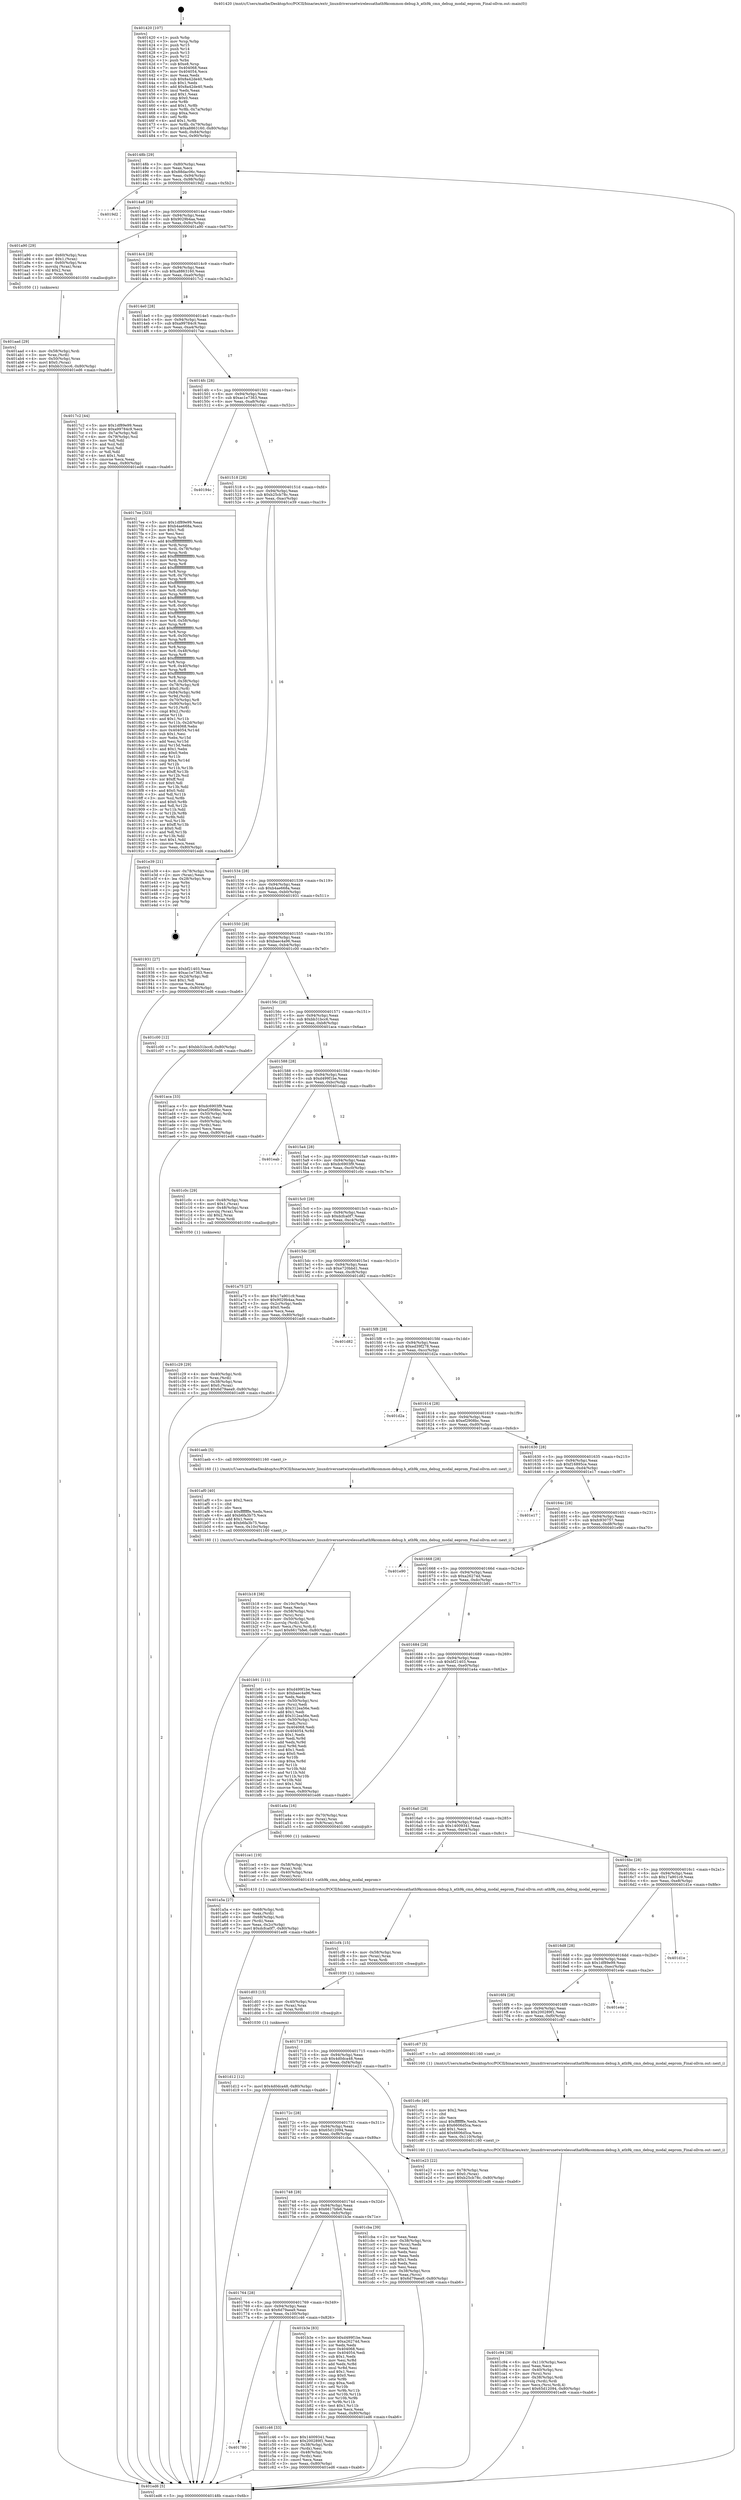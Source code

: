 digraph "0x401420" {
  label = "0x401420 (/mnt/c/Users/mathe/Desktop/tcc/POCII/binaries/extr_linuxdriversnetwirelessathath9kcommon-debug.h_ath9k_cmn_debug_modal_eeprom_Final-ollvm.out::main(0))"
  labelloc = "t"
  node[shape=record]

  Entry [label="",width=0.3,height=0.3,shape=circle,fillcolor=black,style=filled]
  "0x40148b" [label="{
     0x40148b [29]\l
     | [instrs]\l
     &nbsp;&nbsp;0x40148b \<+3\>: mov -0x80(%rbp),%eax\l
     &nbsp;&nbsp;0x40148e \<+2\>: mov %eax,%ecx\l
     &nbsp;&nbsp;0x401490 \<+6\>: sub $0x88dac06c,%ecx\l
     &nbsp;&nbsp;0x401496 \<+6\>: mov %eax,-0x94(%rbp)\l
     &nbsp;&nbsp;0x40149c \<+6\>: mov %ecx,-0x98(%rbp)\l
     &nbsp;&nbsp;0x4014a2 \<+6\>: je 00000000004019d2 \<main+0x5b2\>\l
  }"]
  "0x4019d2" [label="{
     0x4019d2\l
  }", style=dashed]
  "0x4014a8" [label="{
     0x4014a8 [28]\l
     | [instrs]\l
     &nbsp;&nbsp;0x4014a8 \<+5\>: jmp 00000000004014ad \<main+0x8d\>\l
     &nbsp;&nbsp;0x4014ad \<+6\>: mov -0x94(%rbp),%eax\l
     &nbsp;&nbsp;0x4014b3 \<+5\>: sub $0x9029b4aa,%eax\l
     &nbsp;&nbsp;0x4014b8 \<+6\>: mov %eax,-0x9c(%rbp)\l
     &nbsp;&nbsp;0x4014be \<+6\>: je 0000000000401a90 \<main+0x670\>\l
  }"]
  Exit [label="",width=0.3,height=0.3,shape=circle,fillcolor=black,style=filled,peripheries=2]
  "0x401a90" [label="{
     0x401a90 [29]\l
     | [instrs]\l
     &nbsp;&nbsp;0x401a90 \<+4\>: mov -0x60(%rbp),%rax\l
     &nbsp;&nbsp;0x401a94 \<+6\>: movl $0x1,(%rax)\l
     &nbsp;&nbsp;0x401a9a \<+4\>: mov -0x60(%rbp),%rax\l
     &nbsp;&nbsp;0x401a9e \<+3\>: movslq (%rax),%rax\l
     &nbsp;&nbsp;0x401aa1 \<+4\>: shl $0x2,%rax\l
     &nbsp;&nbsp;0x401aa5 \<+3\>: mov %rax,%rdi\l
     &nbsp;&nbsp;0x401aa8 \<+5\>: call 0000000000401050 \<malloc@plt\>\l
     | [calls]\l
     &nbsp;&nbsp;0x401050 \{1\} (unknown)\l
  }"]
  "0x4014c4" [label="{
     0x4014c4 [28]\l
     | [instrs]\l
     &nbsp;&nbsp;0x4014c4 \<+5\>: jmp 00000000004014c9 \<main+0xa9\>\l
     &nbsp;&nbsp;0x4014c9 \<+6\>: mov -0x94(%rbp),%eax\l
     &nbsp;&nbsp;0x4014cf \<+5\>: sub $0xa8863160,%eax\l
     &nbsp;&nbsp;0x4014d4 \<+6\>: mov %eax,-0xa0(%rbp)\l
     &nbsp;&nbsp;0x4014da \<+6\>: je 00000000004017c2 \<main+0x3a2\>\l
  }"]
  "0x401d12" [label="{
     0x401d12 [12]\l
     | [instrs]\l
     &nbsp;&nbsp;0x401d12 \<+7\>: movl $0x4d0dca48,-0x80(%rbp)\l
     &nbsp;&nbsp;0x401d19 \<+5\>: jmp 0000000000401ed6 \<main+0xab6\>\l
  }"]
  "0x4017c2" [label="{
     0x4017c2 [44]\l
     | [instrs]\l
     &nbsp;&nbsp;0x4017c2 \<+5\>: mov $0x1df89e99,%eax\l
     &nbsp;&nbsp;0x4017c7 \<+5\>: mov $0xa99784c9,%ecx\l
     &nbsp;&nbsp;0x4017cc \<+3\>: mov -0x7a(%rbp),%dl\l
     &nbsp;&nbsp;0x4017cf \<+4\>: mov -0x79(%rbp),%sil\l
     &nbsp;&nbsp;0x4017d3 \<+3\>: mov %dl,%dil\l
     &nbsp;&nbsp;0x4017d6 \<+3\>: and %sil,%dil\l
     &nbsp;&nbsp;0x4017d9 \<+3\>: xor %sil,%dl\l
     &nbsp;&nbsp;0x4017dc \<+3\>: or %dl,%dil\l
     &nbsp;&nbsp;0x4017df \<+4\>: test $0x1,%dil\l
     &nbsp;&nbsp;0x4017e3 \<+3\>: cmovne %ecx,%eax\l
     &nbsp;&nbsp;0x4017e6 \<+3\>: mov %eax,-0x80(%rbp)\l
     &nbsp;&nbsp;0x4017e9 \<+5\>: jmp 0000000000401ed6 \<main+0xab6\>\l
  }"]
  "0x4014e0" [label="{
     0x4014e0 [28]\l
     | [instrs]\l
     &nbsp;&nbsp;0x4014e0 \<+5\>: jmp 00000000004014e5 \<main+0xc5\>\l
     &nbsp;&nbsp;0x4014e5 \<+6\>: mov -0x94(%rbp),%eax\l
     &nbsp;&nbsp;0x4014eb \<+5\>: sub $0xa99784c9,%eax\l
     &nbsp;&nbsp;0x4014f0 \<+6\>: mov %eax,-0xa4(%rbp)\l
     &nbsp;&nbsp;0x4014f6 \<+6\>: je 00000000004017ee \<main+0x3ce\>\l
  }"]
  "0x401ed6" [label="{
     0x401ed6 [5]\l
     | [instrs]\l
     &nbsp;&nbsp;0x401ed6 \<+5\>: jmp 000000000040148b \<main+0x6b\>\l
  }"]
  "0x401420" [label="{
     0x401420 [107]\l
     | [instrs]\l
     &nbsp;&nbsp;0x401420 \<+1\>: push %rbp\l
     &nbsp;&nbsp;0x401421 \<+3\>: mov %rsp,%rbp\l
     &nbsp;&nbsp;0x401424 \<+2\>: push %r15\l
     &nbsp;&nbsp;0x401426 \<+2\>: push %r14\l
     &nbsp;&nbsp;0x401428 \<+2\>: push %r13\l
     &nbsp;&nbsp;0x40142a \<+2\>: push %r12\l
     &nbsp;&nbsp;0x40142c \<+1\>: push %rbx\l
     &nbsp;&nbsp;0x40142d \<+7\>: sub $0xe8,%rsp\l
     &nbsp;&nbsp;0x401434 \<+7\>: mov 0x404068,%eax\l
     &nbsp;&nbsp;0x40143b \<+7\>: mov 0x404054,%ecx\l
     &nbsp;&nbsp;0x401442 \<+2\>: mov %eax,%edx\l
     &nbsp;&nbsp;0x401444 \<+6\>: sub $0x8a42de40,%edx\l
     &nbsp;&nbsp;0x40144a \<+3\>: sub $0x1,%edx\l
     &nbsp;&nbsp;0x40144d \<+6\>: add $0x8a42de40,%edx\l
     &nbsp;&nbsp;0x401453 \<+3\>: imul %edx,%eax\l
     &nbsp;&nbsp;0x401456 \<+3\>: and $0x1,%eax\l
     &nbsp;&nbsp;0x401459 \<+3\>: cmp $0x0,%eax\l
     &nbsp;&nbsp;0x40145c \<+4\>: sete %r8b\l
     &nbsp;&nbsp;0x401460 \<+4\>: and $0x1,%r8b\l
     &nbsp;&nbsp;0x401464 \<+4\>: mov %r8b,-0x7a(%rbp)\l
     &nbsp;&nbsp;0x401468 \<+3\>: cmp $0xa,%ecx\l
     &nbsp;&nbsp;0x40146b \<+4\>: setl %r8b\l
     &nbsp;&nbsp;0x40146f \<+4\>: and $0x1,%r8b\l
     &nbsp;&nbsp;0x401473 \<+4\>: mov %r8b,-0x79(%rbp)\l
     &nbsp;&nbsp;0x401477 \<+7\>: movl $0xa8863160,-0x80(%rbp)\l
     &nbsp;&nbsp;0x40147e \<+6\>: mov %edi,-0x84(%rbp)\l
     &nbsp;&nbsp;0x401484 \<+7\>: mov %rsi,-0x90(%rbp)\l
  }"]
  "0x401d03" [label="{
     0x401d03 [15]\l
     | [instrs]\l
     &nbsp;&nbsp;0x401d03 \<+4\>: mov -0x40(%rbp),%rax\l
     &nbsp;&nbsp;0x401d07 \<+3\>: mov (%rax),%rax\l
     &nbsp;&nbsp;0x401d0a \<+3\>: mov %rax,%rdi\l
     &nbsp;&nbsp;0x401d0d \<+5\>: call 0000000000401030 \<free@plt\>\l
     | [calls]\l
     &nbsp;&nbsp;0x401030 \{1\} (unknown)\l
  }"]
  "0x4017ee" [label="{
     0x4017ee [323]\l
     | [instrs]\l
     &nbsp;&nbsp;0x4017ee \<+5\>: mov $0x1df89e99,%eax\l
     &nbsp;&nbsp;0x4017f3 \<+5\>: mov $0xb4ae668a,%ecx\l
     &nbsp;&nbsp;0x4017f8 \<+2\>: mov $0x1,%dl\l
     &nbsp;&nbsp;0x4017fa \<+2\>: xor %esi,%esi\l
     &nbsp;&nbsp;0x4017fc \<+3\>: mov %rsp,%rdi\l
     &nbsp;&nbsp;0x4017ff \<+4\>: add $0xfffffffffffffff0,%rdi\l
     &nbsp;&nbsp;0x401803 \<+3\>: mov %rdi,%rsp\l
     &nbsp;&nbsp;0x401806 \<+4\>: mov %rdi,-0x78(%rbp)\l
     &nbsp;&nbsp;0x40180a \<+3\>: mov %rsp,%rdi\l
     &nbsp;&nbsp;0x40180d \<+4\>: add $0xfffffffffffffff0,%rdi\l
     &nbsp;&nbsp;0x401811 \<+3\>: mov %rdi,%rsp\l
     &nbsp;&nbsp;0x401814 \<+3\>: mov %rsp,%r8\l
     &nbsp;&nbsp;0x401817 \<+4\>: add $0xfffffffffffffff0,%r8\l
     &nbsp;&nbsp;0x40181b \<+3\>: mov %r8,%rsp\l
     &nbsp;&nbsp;0x40181e \<+4\>: mov %r8,-0x70(%rbp)\l
     &nbsp;&nbsp;0x401822 \<+3\>: mov %rsp,%r8\l
     &nbsp;&nbsp;0x401825 \<+4\>: add $0xfffffffffffffff0,%r8\l
     &nbsp;&nbsp;0x401829 \<+3\>: mov %r8,%rsp\l
     &nbsp;&nbsp;0x40182c \<+4\>: mov %r8,-0x68(%rbp)\l
     &nbsp;&nbsp;0x401830 \<+3\>: mov %rsp,%r8\l
     &nbsp;&nbsp;0x401833 \<+4\>: add $0xfffffffffffffff0,%r8\l
     &nbsp;&nbsp;0x401837 \<+3\>: mov %r8,%rsp\l
     &nbsp;&nbsp;0x40183a \<+4\>: mov %r8,-0x60(%rbp)\l
     &nbsp;&nbsp;0x40183e \<+3\>: mov %rsp,%r8\l
     &nbsp;&nbsp;0x401841 \<+4\>: add $0xfffffffffffffff0,%r8\l
     &nbsp;&nbsp;0x401845 \<+3\>: mov %r8,%rsp\l
     &nbsp;&nbsp;0x401848 \<+4\>: mov %r8,-0x58(%rbp)\l
     &nbsp;&nbsp;0x40184c \<+3\>: mov %rsp,%r8\l
     &nbsp;&nbsp;0x40184f \<+4\>: add $0xfffffffffffffff0,%r8\l
     &nbsp;&nbsp;0x401853 \<+3\>: mov %r8,%rsp\l
     &nbsp;&nbsp;0x401856 \<+4\>: mov %r8,-0x50(%rbp)\l
     &nbsp;&nbsp;0x40185a \<+3\>: mov %rsp,%r8\l
     &nbsp;&nbsp;0x40185d \<+4\>: add $0xfffffffffffffff0,%r8\l
     &nbsp;&nbsp;0x401861 \<+3\>: mov %r8,%rsp\l
     &nbsp;&nbsp;0x401864 \<+4\>: mov %r8,-0x48(%rbp)\l
     &nbsp;&nbsp;0x401868 \<+3\>: mov %rsp,%r8\l
     &nbsp;&nbsp;0x40186b \<+4\>: add $0xfffffffffffffff0,%r8\l
     &nbsp;&nbsp;0x40186f \<+3\>: mov %r8,%rsp\l
     &nbsp;&nbsp;0x401872 \<+4\>: mov %r8,-0x40(%rbp)\l
     &nbsp;&nbsp;0x401876 \<+3\>: mov %rsp,%r8\l
     &nbsp;&nbsp;0x401879 \<+4\>: add $0xfffffffffffffff0,%r8\l
     &nbsp;&nbsp;0x40187d \<+3\>: mov %r8,%rsp\l
     &nbsp;&nbsp;0x401880 \<+4\>: mov %r8,-0x38(%rbp)\l
     &nbsp;&nbsp;0x401884 \<+4\>: mov -0x78(%rbp),%r8\l
     &nbsp;&nbsp;0x401888 \<+7\>: movl $0x0,(%r8)\l
     &nbsp;&nbsp;0x40188f \<+7\>: mov -0x84(%rbp),%r9d\l
     &nbsp;&nbsp;0x401896 \<+3\>: mov %r9d,(%rdi)\l
     &nbsp;&nbsp;0x401899 \<+4\>: mov -0x70(%rbp),%r8\l
     &nbsp;&nbsp;0x40189d \<+7\>: mov -0x90(%rbp),%r10\l
     &nbsp;&nbsp;0x4018a4 \<+3\>: mov %r10,(%r8)\l
     &nbsp;&nbsp;0x4018a7 \<+3\>: cmpl $0x2,(%rdi)\l
     &nbsp;&nbsp;0x4018aa \<+4\>: setne %r11b\l
     &nbsp;&nbsp;0x4018ae \<+4\>: and $0x1,%r11b\l
     &nbsp;&nbsp;0x4018b2 \<+4\>: mov %r11b,-0x2d(%rbp)\l
     &nbsp;&nbsp;0x4018b6 \<+7\>: mov 0x404068,%ebx\l
     &nbsp;&nbsp;0x4018bd \<+8\>: mov 0x404054,%r14d\l
     &nbsp;&nbsp;0x4018c5 \<+3\>: sub $0x1,%esi\l
     &nbsp;&nbsp;0x4018c8 \<+3\>: mov %ebx,%r15d\l
     &nbsp;&nbsp;0x4018cb \<+3\>: add %esi,%r15d\l
     &nbsp;&nbsp;0x4018ce \<+4\>: imul %r15d,%ebx\l
     &nbsp;&nbsp;0x4018d2 \<+3\>: and $0x1,%ebx\l
     &nbsp;&nbsp;0x4018d5 \<+3\>: cmp $0x0,%ebx\l
     &nbsp;&nbsp;0x4018d8 \<+4\>: sete %r11b\l
     &nbsp;&nbsp;0x4018dc \<+4\>: cmp $0xa,%r14d\l
     &nbsp;&nbsp;0x4018e0 \<+4\>: setl %r12b\l
     &nbsp;&nbsp;0x4018e4 \<+3\>: mov %r11b,%r13b\l
     &nbsp;&nbsp;0x4018e7 \<+4\>: xor $0xff,%r13b\l
     &nbsp;&nbsp;0x4018eb \<+3\>: mov %r12b,%sil\l
     &nbsp;&nbsp;0x4018ee \<+4\>: xor $0xff,%sil\l
     &nbsp;&nbsp;0x4018f2 \<+3\>: xor $0x0,%dl\l
     &nbsp;&nbsp;0x4018f5 \<+3\>: mov %r13b,%dil\l
     &nbsp;&nbsp;0x4018f8 \<+4\>: and $0x0,%dil\l
     &nbsp;&nbsp;0x4018fc \<+3\>: and %dl,%r11b\l
     &nbsp;&nbsp;0x4018ff \<+3\>: mov %sil,%r8b\l
     &nbsp;&nbsp;0x401902 \<+4\>: and $0x0,%r8b\l
     &nbsp;&nbsp;0x401906 \<+3\>: and %dl,%r12b\l
     &nbsp;&nbsp;0x401909 \<+3\>: or %r11b,%dil\l
     &nbsp;&nbsp;0x40190c \<+3\>: or %r12b,%r8b\l
     &nbsp;&nbsp;0x40190f \<+3\>: xor %r8b,%dil\l
     &nbsp;&nbsp;0x401912 \<+3\>: or %sil,%r13b\l
     &nbsp;&nbsp;0x401915 \<+4\>: xor $0xff,%r13b\l
     &nbsp;&nbsp;0x401919 \<+3\>: or $0x0,%dl\l
     &nbsp;&nbsp;0x40191c \<+3\>: and %dl,%r13b\l
     &nbsp;&nbsp;0x40191f \<+3\>: or %r13b,%dil\l
     &nbsp;&nbsp;0x401922 \<+4\>: test $0x1,%dil\l
     &nbsp;&nbsp;0x401926 \<+3\>: cmovne %ecx,%eax\l
     &nbsp;&nbsp;0x401929 \<+3\>: mov %eax,-0x80(%rbp)\l
     &nbsp;&nbsp;0x40192c \<+5\>: jmp 0000000000401ed6 \<main+0xab6\>\l
  }"]
  "0x4014fc" [label="{
     0x4014fc [28]\l
     | [instrs]\l
     &nbsp;&nbsp;0x4014fc \<+5\>: jmp 0000000000401501 \<main+0xe1\>\l
     &nbsp;&nbsp;0x401501 \<+6\>: mov -0x94(%rbp),%eax\l
     &nbsp;&nbsp;0x401507 \<+5\>: sub $0xac1e7363,%eax\l
     &nbsp;&nbsp;0x40150c \<+6\>: mov %eax,-0xa8(%rbp)\l
     &nbsp;&nbsp;0x401512 \<+6\>: je 000000000040194c \<main+0x52c\>\l
  }"]
  "0x401cf4" [label="{
     0x401cf4 [15]\l
     | [instrs]\l
     &nbsp;&nbsp;0x401cf4 \<+4\>: mov -0x58(%rbp),%rax\l
     &nbsp;&nbsp;0x401cf8 \<+3\>: mov (%rax),%rax\l
     &nbsp;&nbsp;0x401cfb \<+3\>: mov %rax,%rdi\l
     &nbsp;&nbsp;0x401cfe \<+5\>: call 0000000000401030 \<free@plt\>\l
     | [calls]\l
     &nbsp;&nbsp;0x401030 \{1\} (unknown)\l
  }"]
  "0x401c94" [label="{
     0x401c94 [38]\l
     | [instrs]\l
     &nbsp;&nbsp;0x401c94 \<+6\>: mov -0x110(%rbp),%ecx\l
     &nbsp;&nbsp;0x401c9a \<+3\>: imul %eax,%ecx\l
     &nbsp;&nbsp;0x401c9d \<+4\>: mov -0x40(%rbp),%rsi\l
     &nbsp;&nbsp;0x401ca1 \<+3\>: mov (%rsi),%rsi\l
     &nbsp;&nbsp;0x401ca4 \<+4\>: mov -0x38(%rbp),%rdi\l
     &nbsp;&nbsp;0x401ca8 \<+3\>: movslq (%rdi),%rdi\l
     &nbsp;&nbsp;0x401cab \<+3\>: mov %ecx,(%rsi,%rdi,4)\l
     &nbsp;&nbsp;0x401cae \<+7\>: movl $0x65d12094,-0x80(%rbp)\l
     &nbsp;&nbsp;0x401cb5 \<+5\>: jmp 0000000000401ed6 \<main+0xab6\>\l
  }"]
  "0x40194c" [label="{
     0x40194c\l
  }", style=dashed]
  "0x401518" [label="{
     0x401518 [28]\l
     | [instrs]\l
     &nbsp;&nbsp;0x401518 \<+5\>: jmp 000000000040151d \<main+0xfd\>\l
     &nbsp;&nbsp;0x40151d \<+6\>: mov -0x94(%rbp),%eax\l
     &nbsp;&nbsp;0x401523 \<+5\>: sub $0xb25cb78c,%eax\l
     &nbsp;&nbsp;0x401528 \<+6\>: mov %eax,-0xac(%rbp)\l
     &nbsp;&nbsp;0x40152e \<+6\>: je 0000000000401e39 \<main+0xa19\>\l
  }"]
  "0x401c6c" [label="{
     0x401c6c [40]\l
     | [instrs]\l
     &nbsp;&nbsp;0x401c6c \<+5\>: mov $0x2,%ecx\l
     &nbsp;&nbsp;0x401c71 \<+1\>: cltd\l
     &nbsp;&nbsp;0x401c72 \<+2\>: idiv %ecx\l
     &nbsp;&nbsp;0x401c74 \<+6\>: imul $0xfffffffe,%edx,%ecx\l
     &nbsp;&nbsp;0x401c7a \<+6\>: sub $0x6606d5ca,%ecx\l
     &nbsp;&nbsp;0x401c80 \<+3\>: add $0x1,%ecx\l
     &nbsp;&nbsp;0x401c83 \<+6\>: add $0x6606d5ca,%ecx\l
     &nbsp;&nbsp;0x401c89 \<+6\>: mov %ecx,-0x110(%rbp)\l
     &nbsp;&nbsp;0x401c8f \<+5\>: call 0000000000401160 \<next_i\>\l
     | [calls]\l
     &nbsp;&nbsp;0x401160 \{1\} (/mnt/c/Users/mathe/Desktop/tcc/POCII/binaries/extr_linuxdriversnetwirelessathath9kcommon-debug.h_ath9k_cmn_debug_modal_eeprom_Final-ollvm.out::next_i)\l
  }"]
  "0x401e39" [label="{
     0x401e39 [21]\l
     | [instrs]\l
     &nbsp;&nbsp;0x401e39 \<+4\>: mov -0x78(%rbp),%rax\l
     &nbsp;&nbsp;0x401e3d \<+2\>: mov (%rax),%eax\l
     &nbsp;&nbsp;0x401e3f \<+4\>: lea -0x28(%rbp),%rsp\l
     &nbsp;&nbsp;0x401e43 \<+1\>: pop %rbx\l
     &nbsp;&nbsp;0x401e44 \<+2\>: pop %r12\l
     &nbsp;&nbsp;0x401e46 \<+2\>: pop %r13\l
     &nbsp;&nbsp;0x401e48 \<+2\>: pop %r14\l
     &nbsp;&nbsp;0x401e4a \<+2\>: pop %r15\l
     &nbsp;&nbsp;0x401e4c \<+1\>: pop %rbp\l
     &nbsp;&nbsp;0x401e4d \<+1\>: ret\l
  }"]
  "0x401534" [label="{
     0x401534 [28]\l
     | [instrs]\l
     &nbsp;&nbsp;0x401534 \<+5\>: jmp 0000000000401539 \<main+0x119\>\l
     &nbsp;&nbsp;0x401539 \<+6\>: mov -0x94(%rbp),%eax\l
     &nbsp;&nbsp;0x40153f \<+5\>: sub $0xb4ae668a,%eax\l
     &nbsp;&nbsp;0x401544 \<+6\>: mov %eax,-0xb0(%rbp)\l
     &nbsp;&nbsp;0x40154a \<+6\>: je 0000000000401931 \<main+0x511\>\l
  }"]
  "0x401780" [label="{
     0x401780\l
  }", style=dashed]
  "0x401931" [label="{
     0x401931 [27]\l
     | [instrs]\l
     &nbsp;&nbsp;0x401931 \<+5\>: mov $0xbf21403,%eax\l
     &nbsp;&nbsp;0x401936 \<+5\>: mov $0xac1e7363,%ecx\l
     &nbsp;&nbsp;0x40193b \<+3\>: mov -0x2d(%rbp),%dl\l
     &nbsp;&nbsp;0x40193e \<+3\>: test $0x1,%dl\l
     &nbsp;&nbsp;0x401941 \<+3\>: cmovne %ecx,%eax\l
     &nbsp;&nbsp;0x401944 \<+3\>: mov %eax,-0x80(%rbp)\l
     &nbsp;&nbsp;0x401947 \<+5\>: jmp 0000000000401ed6 \<main+0xab6\>\l
  }"]
  "0x401550" [label="{
     0x401550 [28]\l
     | [instrs]\l
     &nbsp;&nbsp;0x401550 \<+5\>: jmp 0000000000401555 \<main+0x135\>\l
     &nbsp;&nbsp;0x401555 \<+6\>: mov -0x94(%rbp),%eax\l
     &nbsp;&nbsp;0x40155b \<+5\>: sub $0xbaec4a96,%eax\l
     &nbsp;&nbsp;0x401560 \<+6\>: mov %eax,-0xb4(%rbp)\l
     &nbsp;&nbsp;0x401566 \<+6\>: je 0000000000401c00 \<main+0x7e0\>\l
  }"]
  "0x401c46" [label="{
     0x401c46 [33]\l
     | [instrs]\l
     &nbsp;&nbsp;0x401c46 \<+5\>: mov $0x14009341,%eax\l
     &nbsp;&nbsp;0x401c4b \<+5\>: mov $0x200289f1,%ecx\l
     &nbsp;&nbsp;0x401c50 \<+4\>: mov -0x38(%rbp),%rdx\l
     &nbsp;&nbsp;0x401c54 \<+2\>: mov (%rdx),%esi\l
     &nbsp;&nbsp;0x401c56 \<+4\>: mov -0x48(%rbp),%rdx\l
     &nbsp;&nbsp;0x401c5a \<+2\>: cmp (%rdx),%esi\l
     &nbsp;&nbsp;0x401c5c \<+3\>: cmovl %ecx,%eax\l
     &nbsp;&nbsp;0x401c5f \<+3\>: mov %eax,-0x80(%rbp)\l
     &nbsp;&nbsp;0x401c62 \<+5\>: jmp 0000000000401ed6 \<main+0xab6\>\l
  }"]
  "0x401c00" [label="{
     0x401c00 [12]\l
     | [instrs]\l
     &nbsp;&nbsp;0x401c00 \<+7\>: movl $0xbb31bcc6,-0x80(%rbp)\l
     &nbsp;&nbsp;0x401c07 \<+5\>: jmp 0000000000401ed6 \<main+0xab6\>\l
  }"]
  "0x40156c" [label="{
     0x40156c [28]\l
     | [instrs]\l
     &nbsp;&nbsp;0x40156c \<+5\>: jmp 0000000000401571 \<main+0x151\>\l
     &nbsp;&nbsp;0x401571 \<+6\>: mov -0x94(%rbp),%eax\l
     &nbsp;&nbsp;0x401577 \<+5\>: sub $0xbb31bcc6,%eax\l
     &nbsp;&nbsp;0x40157c \<+6\>: mov %eax,-0xb8(%rbp)\l
     &nbsp;&nbsp;0x401582 \<+6\>: je 0000000000401aca \<main+0x6aa\>\l
  }"]
  "0x401c29" [label="{
     0x401c29 [29]\l
     | [instrs]\l
     &nbsp;&nbsp;0x401c29 \<+4\>: mov -0x40(%rbp),%rdi\l
     &nbsp;&nbsp;0x401c2d \<+3\>: mov %rax,(%rdi)\l
     &nbsp;&nbsp;0x401c30 \<+4\>: mov -0x38(%rbp),%rax\l
     &nbsp;&nbsp;0x401c34 \<+6\>: movl $0x0,(%rax)\l
     &nbsp;&nbsp;0x401c3a \<+7\>: movl $0x6d79aea9,-0x80(%rbp)\l
     &nbsp;&nbsp;0x401c41 \<+5\>: jmp 0000000000401ed6 \<main+0xab6\>\l
  }"]
  "0x401aca" [label="{
     0x401aca [33]\l
     | [instrs]\l
     &nbsp;&nbsp;0x401aca \<+5\>: mov $0xdc6903f9,%eax\l
     &nbsp;&nbsp;0x401acf \<+5\>: mov $0xef2908bc,%ecx\l
     &nbsp;&nbsp;0x401ad4 \<+4\>: mov -0x50(%rbp),%rdx\l
     &nbsp;&nbsp;0x401ad8 \<+2\>: mov (%rdx),%esi\l
     &nbsp;&nbsp;0x401ada \<+4\>: mov -0x60(%rbp),%rdx\l
     &nbsp;&nbsp;0x401ade \<+2\>: cmp (%rdx),%esi\l
     &nbsp;&nbsp;0x401ae0 \<+3\>: cmovl %ecx,%eax\l
     &nbsp;&nbsp;0x401ae3 \<+3\>: mov %eax,-0x80(%rbp)\l
     &nbsp;&nbsp;0x401ae6 \<+5\>: jmp 0000000000401ed6 \<main+0xab6\>\l
  }"]
  "0x401588" [label="{
     0x401588 [28]\l
     | [instrs]\l
     &nbsp;&nbsp;0x401588 \<+5\>: jmp 000000000040158d \<main+0x16d\>\l
     &nbsp;&nbsp;0x40158d \<+6\>: mov -0x94(%rbp),%eax\l
     &nbsp;&nbsp;0x401593 \<+5\>: sub $0xd499f1be,%eax\l
     &nbsp;&nbsp;0x401598 \<+6\>: mov %eax,-0xbc(%rbp)\l
     &nbsp;&nbsp;0x40159e \<+6\>: je 0000000000401eab \<main+0xa8b\>\l
  }"]
  "0x401764" [label="{
     0x401764 [28]\l
     | [instrs]\l
     &nbsp;&nbsp;0x401764 \<+5\>: jmp 0000000000401769 \<main+0x349\>\l
     &nbsp;&nbsp;0x401769 \<+6\>: mov -0x94(%rbp),%eax\l
     &nbsp;&nbsp;0x40176f \<+5\>: sub $0x6d79aea9,%eax\l
     &nbsp;&nbsp;0x401774 \<+6\>: mov %eax,-0x100(%rbp)\l
     &nbsp;&nbsp;0x40177a \<+6\>: je 0000000000401c46 \<main+0x826\>\l
  }"]
  "0x401eab" [label="{
     0x401eab\l
  }", style=dashed]
  "0x4015a4" [label="{
     0x4015a4 [28]\l
     | [instrs]\l
     &nbsp;&nbsp;0x4015a4 \<+5\>: jmp 00000000004015a9 \<main+0x189\>\l
     &nbsp;&nbsp;0x4015a9 \<+6\>: mov -0x94(%rbp),%eax\l
     &nbsp;&nbsp;0x4015af \<+5\>: sub $0xdc6903f9,%eax\l
     &nbsp;&nbsp;0x4015b4 \<+6\>: mov %eax,-0xc0(%rbp)\l
     &nbsp;&nbsp;0x4015ba \<+6\>: je 0000000000401c0c \<main+0x7ec\>\l
  }"]
  "0x401b3e" [label="{
     0x401b3e [83]\l
     | [instrs]\l
     &nbsp;&nbsp;0x401b3e \<+5\>: mov $0xd499f1be,%eax\l
     &nbsp;&nbsp;0x401b43 \<+5\>: mov $0xa26274d,%ecx\l
     &nbsp;&nbsp;0x401b48 \<+2\>: xor %edx,%edx\l
     &nbsp;&nbsp;0x401b4a \<+7\>: mov 0x404068,%esi\l
     &nbsp;&nbsp;0x401b51 \<+7\>: mov 0x404054,%edi\l
     &nbsp;&nbsp;0x401b58 \<+3\>: sub $0x1,%edx\l
     &nbsp;&nbsp;0x401b5b \<+3\>: mov %esi,%r8d\l
     &nbsp;&nbsp;0x401b5e \<+3\>: add %edx,%r8d\l
     &nbsp;&nbsp;0x401b61 \<+4\>: imul %r8d,%esi\l
     &nbsp;&nbsp;0x401b65 \<+3\>: and $0x1,%esi\l
     &nbsp;&nbsp;0x401b68 \<+3\>: cmp $0x0,%esi\l
     &nbsp;&nbsp;0x401b6b \<+4\>: sete %r9b\l
     &nbsp;&nbsp;0x401b6f \<+3\>: cmp $0xa,%edi\l
     &nbsp;&nbsp;0x401b72 \<+4\>: setl %r10b\l
     &nbsp;&nbsp;0x401b76 \<+3\>: mov %r9b,%r11b\l
     &nbsp;&nbsp;0x401b79 \<+3\>: and %r10b,%r11b\l
     &nbsp;&nbsp;0x401b7c \<+3\>: xor %r10b,%r9b\l
     &nbsp;&nbsp;0x401b7f \<+3\>: or %r9b,%r11b\l
     &nbsp;&nbsp;0x401b82 \<+4\>: test $0x1,%r11b\l
     &nbsp;&nbsp;0x401b86 \<+3\>: cmovne %ecx,%eax\l
     &nbsp;&nbsp;0x401b89 \<+3\>: mov %eax,-0x80(%rbp)\l
     &nbsp;&nbsp;0x401b8c \<+5\>: jmp 0000000000401ed6 \<main+0xab6\>\l
  }"]
  "0x401c0c" [label="{
     0x401c0c [29]\l
     | [instrs]\l
     &nbsp;&nbsp;0x401c0c \<+4\>: mov -0x48(%rbp),%rax\l
     &nbsp;&nbsp;0x401c10 \<+6\>: movl $0x1,(%rax)\l
     &nbsp;&nbsp;0x401c16 \<+4\>: mov -0x48(%rbp),%rax\l
     &nbsp;&nbsp;0x401c1a \<+3\>: movslq (%rax),%rax\l
     &nbsp;&nbsp;0x401c1d \<+4\>: shl $0x2,%rax\l
     &nbsp;&nbsp;0x401c21 \<+3\>: mov %rax,%rdi\l
     &nbsp;&nbsp;0x401c24 \<+5\>: call 0000000000401050 \<malloc@plt\>\l
     | [calls]\l
     &nbsp;&nbsp;0x401050 \{1\} (unknown)\l
  }"]
  "0x4015c0" [label="{
     0x4015c0 [28]\l
     | [instrs]\l
     &nbsp;&nbsp;0x4015c0 \<+5\>: jmp 00000000004015c5 \<main+0x1a5\>\l
     &nbsp;&nbsp;0x4015c5 \<+6\>: mov -0x94(%rbp),%eax\l
     &nbsp;&nbsp;0x4015cb \<+5\>: sub $0xdcfca0f7,%eax\l
     &nbsp;&nbsp;0x4015d0 \<+6\>: mov %eax,-0xc4(%rbp)\l
     &nbsp;&nbsp;0x4015d6 \<+6\>: je 0000000000401a75 \<main+0x655\>\l
  }"]
  "0x401748" [label="{
     0x401748 [28]\l
     | [instrs]\l
     &nbsp;&nbsp;0x401748 \<+5\>: jmp 000000000040174d \<main+0x32d\>\l
     &nbsp;&nbsp;0x40174d \<+6\>: mov -0x94(%rbp),%eax\l
     &nbsp;&nbsp;0x401753 \<+5\>: sub $0x6617bfe6,%eax\l
     &nbsp;&nbsp;0x401758 \<+6\>: mov %eax,-0xfc(%rbp)\l
     &nbsp;&nbsp;0x40175e \<+6\>: je 0000000000401b3e \<main+0x71e\>\l
  }"]
  "0x401a75" [label="{
     0x401a75 [27]\l
     | [instrs]\l
     &nbsp;&nbsp;0x401a75 \<+5\>: mov $0x17a901c9,%eax\l
     &nbsp;&nbsp;0x401a7a \<+5\>: mov $0x9029b4aa,%ecx\l
     &nbsp;&nbsp;0x401a7f \<+3\>: mov -0x2c(%rbp),%edx\l
     &nbsp;&nbsp;0x401a82 \<+3\>: cmp $0x0,%edx\l
     &nbsp;&nbsp;0x401a85 \<+3\>: cmove %ecx,%eax\l
     &nbsp;&nbsp;0x401a88 \<+3\>: mov %eax,-0x80(%rbp)\l
     &nbsp;&nbsp;0x401a8b \<+5\>: jmp 0000000000401ed6 \<main+0xab6\>\l
  }"]
  "0x4015dc" [label="{
     0x4015dc [28]\l
     | [instrs]\l
     &nbsp;&nbsp;0x4015dc \<+5\>: jmp 00000000004015e1 \<main+0x1c1\>\l
     &nbsp;&nbsp;0x4015e1 \<+6\>: mov -0x94(%rbp),%eax\l
     &nbsp;&nbsp;0x4015e7 \<+5\>: sub $0xe720bbd1,%eax\l
     &nbsp;&nbsp;0x4015ec \<+6\>: mov %eax,-0xc8(%rbp)\l
     &nbsp;&nbsp;0x4015f2 \<+6\>: je 0000000000401d82 \<main+0x962\>\l
  }"]
  "0x401cba" [label="{
     0x401cba [39]\l
     | [instrs]\l
     &nbsp;&nbsp;0x401cba \<+2\>: xor %eax,%eax\l
     &nbsp;&nbsp;0x401cbc \<+4\>: mov -0x38(%rbp),%rcx\l
     &nbsp;&nbsp;0x401cc0 \<+2\>: mov (%rcx),%edx\l
     &nbsp;&nbsp;0x401cc2 \<+2\>: mov %eax,%esi\l
     &nbsp;&nbsp;0x401cc4 \<+2\>: sub %edx,%esi\l
     &nbsp;&nbsp;0x401cc6 \<+2\>: mov %eax,%edx\l
     &nbsp;&nbsp;0x401cc8 \<+3\>: sub $0x1,%edx\l
     &nbsp;&nbsp;0x401ccb \<+2\>: add %edx,%esi\l
     &nbsp;&nbsp;0x401ccd \<+2\>: sub %esi,%eax\l
     &nbsp;&nbsp;0x401ccf \<+4\>: mov -0x38(%rbp),%rcx\l
     &nbsp;&nbsp;0x401cd3 \<+2\>: mov %eax,(%rcx)\l
     &nbsp;&nbsp;0x401cd5 \<+7\>: movl $0x6d79aea9,-0x80(%rbp)\l
     &nbsp;&nbsp;0x401cdc \<+5\>: jmp 0000000000401ed6 \<main+0xab6\>\l
  }"]
  "0x401d82" [label="{
     0x401d82\l
  }", style=dashed]
  "0x4015f8" [label="{
     0x4015f8 [28]\l
     | [instrs]\l
     &nbsp;&nbsp;0x4015f8 \<+5\>: jmp 00000000004015fd \<main+0x1dd\>\l
     &nbsp;&nbsp;0x4015fd \<+6\>: mov -0x94(%rbp),%eax\l
     &nbsp;&nbsp;0x401603 \<+5\>: sub $0xed39f278,%eax\l
     &nbsp;&nbsp;0x401608 \<+6\>: mov %eax,-0xcc(%rbp)\l
     &nbsp;&nbsp;0x40160e \<+6\>: je 0000000000401d2a \<main+0x90a\>\l
  }"]
  "0x40172c" [label="{
     0x40172c [28]\l
     | [instrs]\l
     &nbsp;&nbsp;0x40172c \<+5\>: jmp 0000000000401731 \<main+0x311\>\l
     &nbsp;&nbsp;0x401731 \<+6\>: mov -0x94(%rbp),%eax\l
     &nbsp;&nbsp;0x401737 \<+5\>: sub $0x65d12094,%eax\l
     &nbsp;&nbsp;0x40173c \<+6\>: mov %eax,-0xf8(%rbp)\l
     &nbsp;&nbsp;0x401742 \<+6\>: je 0000000000401cba \<main+0x89a\>\l
  }"]
  "0x401d2a" [label="{
     0x401d2a\l
  }", style=dashed]
  "0x401614" [label="{
     0x401614 [28]\l
     | [instrs]\l
     &nbsp;&nbsp;0x401614 \<+5\>: jmp 0000000000401619 \<main+0x1f9\>\l
     &nbsp;&nbsp;0x401619 \<+6\>: mov -0x94(%rbp),%eax\l
     &nbsp;&nbsp;0x40161f \<+5\>: sub $0xef2908bc,%eax\l
     &nbsp;&nbsp;0x401624 \<+6\>: mov %eax,-0xd0(%rbp)\l
     &nbsp;&nbsp;0x40162a \<+6\>: je 0000000000401aeb \<main+0x6cb\>\l
  }"]
  "0x401e23" [label="{
     0x401e23 [22]\l
     | [instrs]\l
     &nbsp;&nbsp;0x401e23 \<+4\>: mov -0x78(%rbp),%rax\l
     &nbsp;&nbsp;0x401e27 \<+6\>: movl $0x0,(%rax)\l
     &nbsp;&nbsp;0x401e2d \<+7\>: movl $0xb25cb78c,-0x80(%rbp)\l
     &nbsp;&nbsp;0x401e34 \<+5\>: jmp 0000000000401ed6 \<main+0xab6\>\l
  }"]
  "0x401aeb" [label="{
     0x401aeb [5]\l
     | [instrs]\l
     &nbsp;&nbsp;0x401aeb \<+5\>: call 0000000000401160 \<next_i\>\l
     | [calls]\l
     &nbsp;&nbsp;0x401160 \{1\} (/mnt/c/Users/mathe/Desktop/tcc/POCII/binaries/extr_linuxdriversnetwirelessathath9kcommon-debug.h_ath9k_cmn_debug_modal_eeprom_Final-ollvm.out::next_i)\l
  }"]
  "0x401630" [label="{
     0x401630 [28]\l
     | [instrs]\l
     &nbsp;&nbsp;0x401630 \<+5\>: jmp 0000000000401635 \<main+0x215\>\l
     &nbsp;&nbsp;0x401635 \<+6\>: mov -0x94(%rbp),%eax\l
     &nbsp;&nbsp;0x40163b \<+5\>: sub $0xf16895ce,%eax\l
     &nbsp;&nbsp;0x401640 \<+6\>: mov %eax,-0xd4(%rbp)\l
     &nbsp;&nbsp;0x401646 \<+6\>: je 0000000000401e17 \<main+0x9f7\>\l
  }"]
  "0x401710" [label="{
     0x401710 [28]\l
     | [instrs]\l
     &nbsp;&nbsp;0x401710 \<+5\>: jmp 0000000000401715 \<main+0x2f5\>\l
     &nbsp;&nbsp;0x401715 \<+6\>: mov -0x94(%rbp),%eax\l
     &nbsp;&nbsp;0x40171b \<+5\>: sub $0x4d0dca48,%eax\l
     &nbsp;&nbsp;0x401720 \<+6\>: mov %eax,-0xf4(%rbp)\l
     &nbsp;&nbsp;0x401726 \<+6\>: je 0000000000401e23 \<main+0xa03\>\l
  }"]
  "0x401e17" [label="{
     0x401e17\l
  }", style=dashed]
  "0x40164c" [label="{
     0x40164c [28]\l
     | [instrs]\l
     &nbsp;&nbsp;0x40164c \<+5\>: jmp 0000000000401651 \<main+0x231\>\l
     &nbsp;&nbsp;0x401651 \<+6\>: mov -0x94(%rbp),%eax\l
     &nbsp;&nbsp;0x401657 \<+5\>: sub $0xfc930757,%eax\l
     &nbsp;&nbsp;0x40165c \<+6\>: mov %eax,-0xd8(%rbp)\l
     &nbsp;&nbsp;0x401662 \<+6\>: je 0000000000401e90 \<main+0xa70\>\l
  }"]
  "0x401c67" [label="{
     0x401c67 [5]\l
     | [instrs]\l
     &nbsp;&nbsp;0x401c67 \<+5\>: call 0000000000401160 \<next_i\>\l
     | [calls]\l
     &nbsp;&nbsp;0x401160 \{1\} (/mnt/c/Users/mathe/Desktop/tcc/POCII/binaries/extr_linuxdriversnetwirelessathath9kcommon-debug.h_ath9k_cmn_debug_modal_eeprom_Final-ollvm.out::next_i)\l
  }"]
  "0x401e90" [label="{
     0x401e90\l
  }", style=dashed]
  "0x401668" [label="{
     0x401668 [28]\l
     | [instrs]\l
     &nbsp;&nbsp;0x401668 \<+5\>: jmp 000000000040166d \<main+0x24d\>\l
     &nbsp;&nbsp;0x40166d \<+6\>: mov -0x94(%rbp),%eax\l
     &nbsp;&nbsp;0x401673 \<+5\>: sub $0xa26274d,%eax\l
     &nbsp;&nbsp;0x401678 \<+6\>: mov %eax,-0xdc(%rbp)\l
     &nbsp;&nbsp;0x40167e \<+6\>: je 0000000000401b91 \<main+0x771\>\l
  }"]
  "0x4016f4" [label="{
     0x4016f4 [28]\l
     | [instrs]\l
     &nbsp;&nbsp;0x4016f4 \<+5\>: jmp 00000000004016f9 \<main+0x2d9\>\l
     &nbsp;&nbsp;0x4016f9 \<+6\>: mov -0x94(%rbp),%eax\l
     &nbsp;&nbsp;0x4016ff \<+5\>: sub $0x200289f1,%eax\l
     &nbsp;&nbsp;0x401704 \<+6\>: mov %eax,-0xf0(%rbp)\l
     &nbsp;&nbsp;0x40170a \<+6\>: je 0000000000401c67 \<main+0x847\>\l
  }"]
  "0x401b91" [label="{
     0x401b91 [111]\l
     | [instrs]\l
     &nbsp;&nbsp;0x401b91 \<+5\>: mov $0xd499f1be,%eax\l
     &nbsp;&nbsp;0x401b96 \<+5\>: mov $0xbaec4a96,%ecx\l
     &nbsp;&nbsp;0x401b9b \<+2\>: xor %edx,%edx\l
     &nbsp;&nbsp;0x401b9d \<+4\>: mov -0x50(%rbp),%rsi\l
     &nbsp;&nbsp;0x401ba1 \<+2\>: mov (%rsi),%edi\l
     &nbsp;&nbsp;0x401ba3 \<+6\>: sub $0x312ea56e,%edi\l
     &nbsp;&nbsp;0x401ba9 \<+3\>: add $0x1,%edi\l
     &nbsp;&nbsp;0x401bac \<+6\>: add $0x312ea56e,%edi\l
     &nbsp;&nbsp;0x401bb2 \<+4\>: mov -0x50(%rbp),%rsi\l
     &nbsp;&nbsp;0x401bb6 \<+2\>: mov %edi,(%rsi)\l
     &nbsp;&nbsp;0x401bb8 \<+7\>: mov 0x404068,%edi\l
     &nbsp;&nbsp;0x401bbf \<+8\>: mov 0x404054,%r8d\l
     &nbsp;&nbsp;0x401bc7 \<+3\>: sub $0x1,%edx\l
     &nbsp;&nbsp;0x401bca \<+3\>: mov %edi,%r9d\l
     &nbsp;&nbsp;0x401bcd \<+3\>: add %edx,%r9d\l
     &nbsp;&nbsp;0x401bd0 \<+4\>: imul %r9d,%edi\l
     &nbsp;&nbsp;0x401bd4 \<+3\>: and $0x1,%edi\l
     &nbsp;&nbsp;0x401bd7 \<+3\>: cmp $0x0,%edi\l
     &nbsp;&nbsp;0x401bda \<+4\>: sete %r10b\l
     &nbsp;&nbsp;0x401bde \<+4\>: cmp $0xa,%r8d\l
     &nbsp;&nbsp;0x401be2 \<+4\>: setl %r11b\l
     &nbsp;&nbsp;0x401be6 \<+3\>: mov %r10b,%bl\l
     &nbsp;&nbsp;0x401be9 \<+3\>: and %r11b,%bl\l
     &nbsp;&nbsp;0x401bec \<+3\>: xor %r11b,%r10b\l
     &nbsp;&nbsp;0x401bef \<+3\>: or %r10b,%bl\l
     &nbsp;&nbsp;0x401bf2 \<+3\>: test $0x1,%bl\l
     &nbsp;&nbsp;0x401bf5 \<+3\>: cmovne %ecx,%eax\l
     &nbsp;&nbsp;0x401bf8 \<+3\>: mov %eax,-0x80(%rbp)\l
     &nbsp;&nbsp;0x401bfb \<+5\>: jmp 0000000000401ed6 \<main+0xab6\>\l
  }"]
  "0x401684" [label="{
     0x401684 [28]\l
     | [instrs]\l
     &nbsp;&nbsp;0x401684 \<+5\>: jmp 0000000000401689 \<main+0x269\>\l
     &nbsp;&nbsp;0x401689 \<+6\>: mov -0x94(%rbp),%eax\l
     &nbsp;&nbsp;0x40168f \<+5\>: sub $0xbf21403,%eax\l
     &nbsp;&nbsp;0x401694 \<+6\>: mov %eax,-0xe0(%rbp)\l
     &nbsp;&nbsp;0x40169a \<+6\>: je 0000000000401a4a \<main+0x62a\>\l
  }"]
  "0x401e4e" [label="{
     0x401e4e\l
  }", style=dashed]
  "0x401a4a" [label="{
     0x401a4a [16]\l
     | [instrs]\l
     &nbsp;&nbsp;0x401a4a \<+4\>: mov -0x70(%rbp),%rax\l
     &nbsp;&nbsp;0x401a4e \<+3\>: mov (%rax),%rax\l
     &nbsp;&nbsp;0x401a51 \<+4\>: mov 0x8(%rax),%rdi\l
     &nbsp;&nbsp;0x401a55 \<+5\>: call 0000000000401060 \<atoi@plt\>\l
     | [calls]\l
     &nbsp;&nbsp;0x401060 \{1\} (unknown)\l
  }"]
  "0x4016a0" [label="{
     0x4016a0 [28]\l
     | [instrs]\l
     &nbsp;&nbsp;0x4016a0 \<+5\>: jmp 00000000004016a5 \<main+0x285\>\l
     &nbsp;&nbsp;0x4016a5 \<+6\>: mov -0x94(%rbp),%eax\l
     &nbsp;&nbsp;0x4016ab \<+5\>: sub $0x14009341,%eax\l
     &nbsp;&nbsp;0x4016b0 \<+6\>: mov %eax,-0xe4(%rbp)\l
     &nbsp;&nbsp;0x4016b6 \<+6\>: je 0000000000401ce1 \<main+0x8c1\>\l
  }"]
  "0x401a5a" [label="{
     0x401a5a [27]\l
     | [instrs]\l
     &nbsp;&nbsp;0x401a5a \<+4\>: mov -0x68(%rbp),%rdi\l
     &nbsp;&nbsp;0x401a5e \<+2\>: mov %eax,(%rdi)\l
     &nbsp;&nbsp;0x401a60 \<+4\>: mov -0x68(%rbp),%rdi\l
     &nbsp;&nbsp;0x401a64 \<+2\>: mov (%rdi),%eax\l
     &nbsp;&nbsp;0x401a66 \<+3\>: mov %eax,-0x2c(%rbp)\l
     &nbsp;&nbsp;0x401a69 \<+7\>: movl $0xdcfca0f7,-0x80(%rbp)\l
     &nbsp;&nbsp;0x401a70 \<+5\>: jmp 0000000000401ed6 \<main+0xab6\>\l
  }"]
  "0x401aad" [label="{
     0x401aad [29]\l
     | [instrs]\l
     &nbsp;&nbsp;0x401aad \<+4\>: mov -0x58(%rbp),%rdi\l
     &nbsp;&nbsp;0x401ab1 \<+3\>: mov %rax,(%rdi)\l
     &nbsp;&nbsp;0x401ab4 \<+4\>: mov -0x50(%rbp),%rax\l
     &nbsp;&nbsp;0x401ab8 \<+6\>: movl $0x0,(%rax)\l
     &nbsp;&nbsp;0x401abe \<+7\>: movl $0xbb31bcc6,-0x80(%rbp)\l
     &nbsp;&nbsp;0x401ac5 \<+5\>: jmp 0000000000401ed6 \<main+0xab6\>\l
  }"]
  "0x401af0" [label="{
     0x401af0 [40]\l
     | [instrs]\l
     &nbsp;&nbsp;0x401af0 \<+5\>: mov $0x2,%ecx\l
     &nbsp;&nbsp;0x401af5 \<+1\>: cltd\l
     &nbsp;&nbsp;0x401af6 \<+2\>: idiv %ecx\l
     &nbsp;&nbsp;0x401af8 \<+6\>: imul $0xfffffffe,%edx,%ecx\l
     &nbsp;&nbsp;0x401afe \<+6\>: add $0xb6fa3b75,%ecx\l
     &nbsp;&nbsp;0x401b04 \<+3\>: add $0x1,%ecx\l
     &nbsp;&nbsp;0x401b07 \<+6\>: sub $0xb6fa3b75,%ecx\l
     &nbsp;&nbsp;0x401b0d \<+6\>: mov %ecx,-0x10c(%rbp)\l
     &nbsp;&nbsp;0x401b13 \<+5\>: call 0000000000401160 \<next_i\>\l
     | [calls]\l
     &nbsp;&nbsp;0x401160 \{1\} (/mnt/c/Users/mathe/Desktop/tcc/POCII/binaries/extr_linuxdriversnetwirelessathath9kcommon-debug.h_ath9k_cmn_debug_modal_eeprom_Final-ollvm.out::next_i)\l
  }"]
  "0x401b18" [label="{
     0x401b18 [38]\l
     | [instrs]\l
     &nbsp;&nbsp;0x401b18 \<+6\>: mov -0x10c(%rbp),%ecx\l
     &nbsp;&nbsp;0x401b1e \<+3\>: imul %eax,%ecx\l
     &nbsp;&nbsp;0x401b21 \<+4\>: mov -0x58(%rbp),%rsi\l
     &nbsp;&nbsp;0x401b25 \<+3\>: mov (%rsi),%rsi\l
     &nbsp;&nbsp;0x401b28 \<+4\>: mov -0x50(%rbp),%rdi\l
     &nbsp;&nbsp;0x401b2c \<+3\>: movslq (%rdi),%rdi\l
     &nbsp;&nbsp;0x401b2f \<+3\>: mov %ecx,(%rsi,%rdi,4)\l
     &nbsp;&nbsp;0x401b32 \<+7\>: movl $0x6617bfe6,-0x80(%rbp)\l
     &nbsp;&nbsp;0x401b39 \<+5\>: jmp 0000000000401ed6 \<main+0xab6\>\l
  }"]
  "0x4016d8" [label="{
     0x4016d8 [28]\l
     | [instrs]\l
     &nbsp;&nbsp;0x4016d8 \<+5\>: jmp 00000000004016dd \<main+0x2bd\>\l
     &nbsp;&nbsp;0x4016dd \<+6\>: mov -0x94(%rbp),%eax\l
     &nbsp;&nbsp;0x4016e3 \<+5\>: sub $0x1df89e99,%eax\l
     &nbsp;&nbsp;0x4016e8 \<+6\>: mov %eax,-0xec(%rbp)\l
     &nbsp;&nbsp;0x4016ee \<+6\>: je 0000000000401e4e \<main+0xa2e\>\l
  }"]
  "0x401ce1" [label="{
     0x401ce1 [19]\l
     | [instrs]\l
     &nbsp;&nbsp;0x401ce1 \<+4\>: mov -0x58(%rbp),%rax\l
     &nbsp;&nbsp;0x401ce5 \<+3\>: mov (%rax),%rdi\l
     &nbsp;&nbsp;0x401ce8 \<+4\>: mov -0x40(%rbp),%rax\l
     &nbsp;&nbsp;0x401cec \<+3\>: mov (%rax),%rsi\l
     &nbsp;&nbsp;0x401cef \<+5\>: call 0000000000401410 \<ath9k_cmn_debug_modal_eeprom\>\l
     | [calls]\l
     &nbsp;&nbsp;0x401410 \{1\} (/mnt/c/Users/mathe/Desktop/tcc/POCII/binaries/extr_linuxdriversnetwirelessathath9kcommon-debug.h_ath9k_cmn_debug_modal_eeprom_Final-ollvm.out::ath9k_cmn_debug_modal_eeprom)\l
  }"]
  "0x4016bc" [label="{
     0x4016bc [28]\l
     | [instrs]\l
     &nbsp;&nbsp;0x4016bc \<+5\>: jmp 00000000004016c1 \<main+0x2a1\>\l
     &nbsp;&nbsp;0x4016c1 \<+6\>: mov -0x94(%rbp),%eax\l
     &nbsp;&nbsp;0x4016c7 \<+5\>: sub $0x17a901c9,%eax\l
     &nbsp;&nbsp;0x4016cc \<+6\>: mov %eax,-0xe8(%rbp)\l
     &nbsp;&nbsp;0x4016d2 \<+6\>: je 0000000000401d1e \<main+0x8fe\>\l
  }"]
  "0x401d1e" [label="{
     0x401d1e\l
  }", style=dashed]
  Entry -> "0x401420" [label=" 1"]
  "0x40148b" -> "0x4019d2" [label=" 0"]
  "0x40148b" -> "0x4014a8" [label=" 20"]
  "0x401e39" -> Exit [label=" 1"]
  "0x4014a8" -> "0x401a90" [label=" 1"]
  "0x4014a8" -> "0x4014c4" [label=" 19"]
  "0x401e23" -> "0x401ed6" [label=" 1"]
  "0x4014c4" -> "0x4017c2" [label=" 1"]
  "0x4014c4" -> "0x4014e0" [label=" 18"]
  "0x4017c2" -> "0x401ed6" [label=" 1"]
  "0x401420" -> "0x40148b" [label=" 1"]
  "0x401ed6" -> "0x40148b" [label=" 19"]
  "0x401d12" -> "0x401ed6" [label=" 1"]
  "0x4014e0" -> "0x4017ee" [label=" 1"]
  "0x4014e0" -> "0x4014fc" [label=" 17"]
  "0x401d03" -> "0x401d12" [label=" 1"]
  "0x4017ee" -> "0x401ed6" [label=" 1"]
  "0x401cf4" -> "0x401d03" [label=" 1"]
  "0x4014fc" -> "0x40194c" [label=" 0"]
  "0x4014fc" -> "0x401518" [label=" 17"]
  "0x401ce1" -> "0x401cf4" [label=" 1"]
  "0x401518" -> "0x401e39" [label=" 1"]
  "0x401518" -> "0x401534" [label=" 16"]
  "0x401cba" -> "0x401ed6" [label=" 1"]
  "0x401534" -> "0x401931" [label=" 1"]
  "0x401534" -> "0x401550" [label=" 15"]
  "0x401931" -> "0x401ed6" [label=" 1"]
  "0x401c94" -> "0x401ed6" [label=" 1"]
  "0x401550" -> "0x401c00" [label=" 1"]
  "0x401550" -> "0x40156c" [label=" 14"]
  "0x401c6c" -> "0x401c94" [label=" 1"]
  "0x40156c" -> "0x401aca" [label=" 2"]
  "0x40156c" -> "0x401588" [label=" 12"]
  "0x401c46" -> "0x401ed6" [label=" 2"]
  "0x401588" -> "0x401eab" [label=" 0"]
  "0x401588" -> "0x4015a4" [label=" 12"]
  "0x401764" -> "0x401780" [label=" 0"]
  "0x4015a4" -> "0x401c0c" [label=" 1"]
  "0x4015a4" -> "0x4015c0" [label=" 11"]
  "0x401764" -> "0x401c46" [label=" 2"]
  "0x4015c0" -> "0x401a75" [label=" 1"]
  "0x4015c0" -> "0x4015dc" [label=" 10"]
  "0x401c29" -> "0x401ed6" [label=" 1"]
  "0x4015dc" -> "0x401d82" [label=" 0"]
  "0x4015dc" -> "0x4015f8" [label=" 10"]
  "0x401c0c" -> "0x401c29" [label=" 1"]
  "0x4015f8" -> "0x401d2a" [label=" 0"]
  "0x4015f8" -> "0x401614" [label=" 10"]
  "0x401b91" -> "0x401ed6" [label=" 1"]
  "0x401614" -> "0x401aeb" [label=" 1"]
  "0x401614" -> "0x401630" [label=" 9"]
  "0x401b3e" -> "0x401ed6" [label=" 1"]
  "0x401630" -> "0x401e17" [label=" 0"]
  "0x401630" -> "0x40164c" [label=" 9"]
  "0x401748" -> "0x401b3e" [label=" 1"]
  "0x40164c" -> "0x401e90" [label=" 0"]
  "0x40164c" -> "0x401668" [label=" 9"]
  "0x401c67" -> "0x401c6c" [label=" 1"]
  "0x401668" -> "0x401b91" [label=" 1"]
  "0x401668" -> "0x401684" [label=" 8"]
  "0x40172c" -> "0x401cba" [label=" 1"]
  "0x401684" -> "0x401a4a" [label=" 1"]
  "0x401684" -> "0x4016a0" [label=" 7"]
  "0x401a4a" -> "0x401a5a" [label=" 1"]
  "0x401a5a" -> "0x401ed6" [label=" 1"]
  "0x401a75" -> "0x401ed6" [label=" 1"]
  "0x401a90" -> "0x401aad" [label=" 1"]
  "0x401aad" -> "0x401ed6" [label=" 1"]
  "0x401aca" -> "0x401ed6" [label=" 2"]
  "0x401aeb" -> "0x401af0" [label=" 1"]
  "0x401af0" -> "0x401b18" [label=" 1"]
  "0x401b18" -> "0x401ed6" [label=" 1"]
  "0x401c00" -> "0x401ed6" [label=" 1"]
  "0x4016a0" -> "0x401ce1" [label=" 1"]
  "0x4016a0" -> "0x4016bc" [label=" 6"]
  "0x401710" -> "0x401e23" [label=" 1"]
  "0x4016bc" -> "0x401d1e" [label=" 0"]
  "0x4016bc" -> "0x4016d8" [label=" 6"]
  "0x401710" -> "0x40172c" [label=" 4"]
  "0x4016d8" -> "0x401e4e" [label=" 0"]
  "0x4016d8" -> "0x4016f4" [label=" 6"]
  "0x40172c" -> "0x401748" [label=" 3"]
  "0x4016f4" -> "0x401c67" [label=" 1"]
  "0x4016f4" -> "0x401710" [label=" 5"]
  "0x401748" -> "0x401764" [label=" 2"]
}
